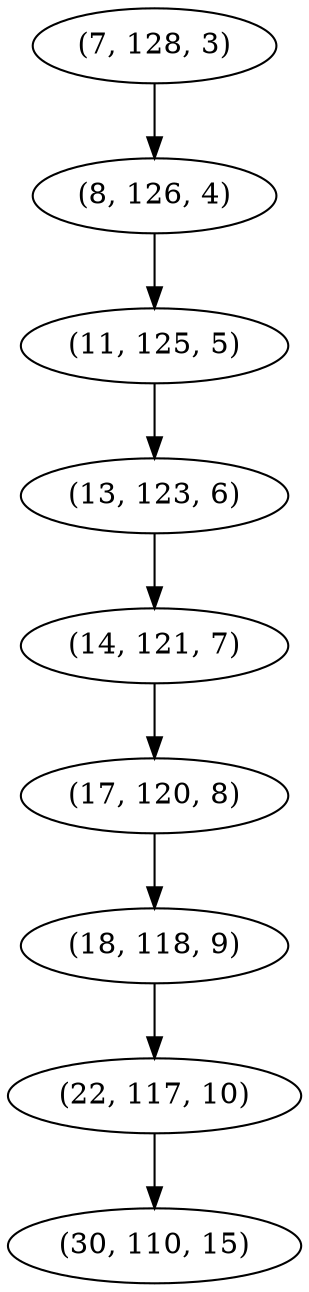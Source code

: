 digraph tree {
    "(7, 128, 3)";
    "(8, 126, 4)";
    "(11, 125, 5)";
    "(13, 123, 6)";
    "(14, 121, 7)";
    "(17, 120, 8)";
    "(18, 118, 9)";
    "(22, 117, 10)";
    "(30, 110, 15)";
    "(7, 128, 3)" -> "(8, 126, 4)";
    "(8, 126, 4)" -> "(11, 125, 5)";
    "(11, 125, 5)" -> "(13, 123, 6)";
    "(13, 123, 6)" -> "(14, 121, 7)";
    "(14, 121, 7)" -> "(17, 120, 8)";
    "(17, 120, 8)" -> "(18, 118, 9)";
    "(18, 118, 9)" -> "(22, 117, 10)";
    "(22, 117, 10)" -> "(30, 110, 15)";
}
